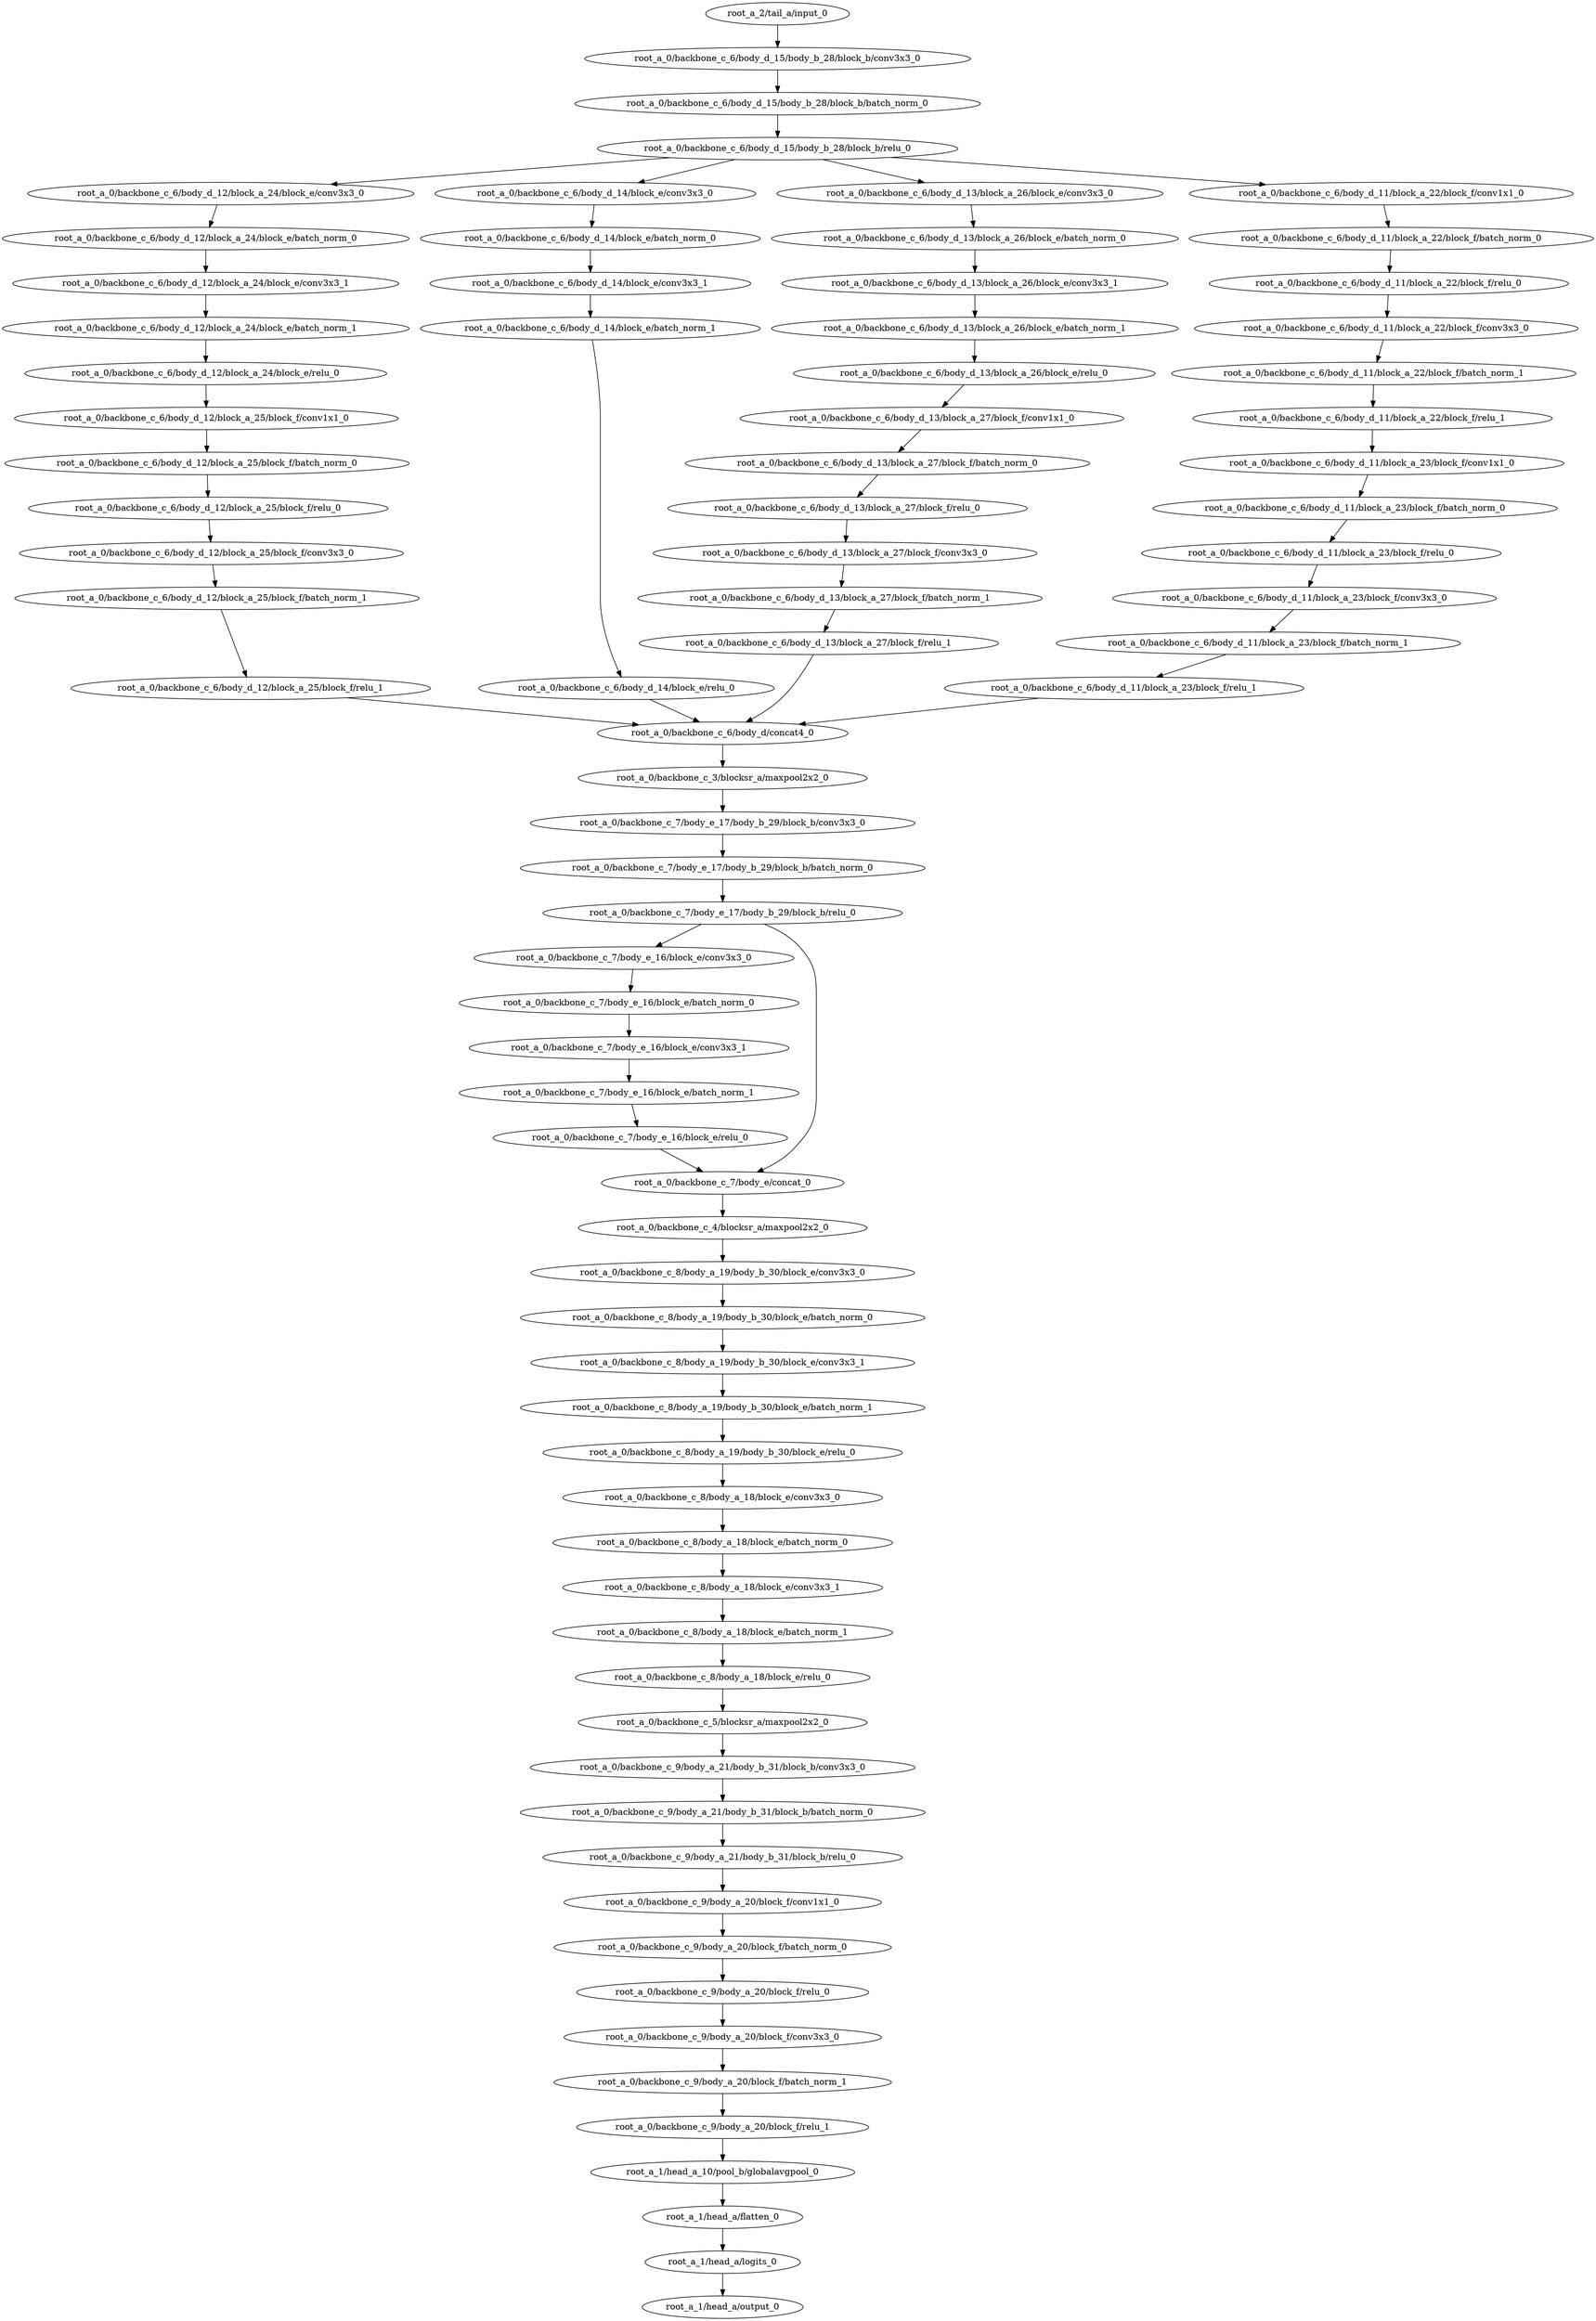digraph root_a {
	"root_a_2/tail_a/input_0"
	"root_a_0/backbone_c_6/body_d_15/body_b_28/block_b/conv3x3_0"
	"root_a_0/backbone_c_6/body_d_15/body_b_28/block_b/batch_norm_0"
	"root_a_0/backbone_c_6/body_d_15/body_b_28/block_b/relu_0"
	"root_a_0/backbone_c_6/body_d_12/block_a_24/block_e/conv3x3_0"
	"root_a_0/backbone_c_6/body_d_12/block_a_24/block_e/batch_norm_0"
	"root_a_0/backbone_c_6/body_d_12/block_a_24/block_e/conv3x3_1"
	"root_a_0/backbone_c_6/body_d_12/block_a_24/block_e/batch_norm_1"
	"root_a_0/backbone_c_6/body_d_12/block_a_24/block_e/relu_0"
	"root_a_0/backbone_c_6/body_d_12/block_a_25/block_f/conv1x1_0"
	"root_a_0/backbone_c_6/body_d_12/block_a_25/block_f/batch_norm_0"
	"root_a_0/backbone_c_6/body_d_12/block_a_25/block_f/relu_0"
	"root_a_0/backbone_c_6/body_d_12/block_a_25/block_f/conv3x3_0"
	"root_a_0/backbone_c_6/body_d_12/block_a_25/block_f/batch_norm_1"
	"root_a_0/backbone_c_6/body_d_12/block_a_25/block_f/relu_1"
	"root_a_0/backbone_c_6/body_d_14/block_e/conv3x3_0"
	"root_a_0/backbone_c_6/body_d_14/block_e/batch_norm_0"
	"root_a_0/backbone_c_6/body_d_14/block_e/conv3x3_1"
	"root_a_0/backbone_c_6/body_d_14/block_e/batch_norm_1"
	"root_a_0/backbone_c_6/body_d_14/block_e/relu_0"
	"root_a_0/backbone_c_6/body_d_13/block_a_26/block_e/conv3x3_0"
	"root_a_0/backbone_c_6/body_d_13/block_a_26/block_e/batch_norm_0"
	"root_a_0/backbone_c_6/body_d_13/block_a_26/block_e/conv3x3_1"
	"root_a_0/backbone_c_6/body_d_13/block_a_26/block_e/batch_norm_1"
	"root_a_0/backbone_c_6/body_d_13/block_a_26/block_e/relu_0"
	"root_a_0/backbone_c_6/body_d_13/block_a_27/block_f/conv1x1_0"
	"root_a_0/backbone_c_6/body_d_13/block_a_27/block_f/batch_norm_0"
	"root_a_0/backbone_c_6/body_d_13/block_a_27/block_f/relu_0"
	"root_a_0/backbone_c_6/body_d_13/block_a_27/block_f/conv3x3_0"
	"root_a_0/backbone_c_6/body_d_13/block_a_27/block_f/batch_norm_1"
	"root_a_0/backbone_c_6/body_d_13/block_a_27/block_f/relu_1"
	"root_a_0/backbone_c_6/body_d_11/block_a_22/block_f/conv1x1_0"
	"root_a_0/backbone_c_6/body_d_11/block_a_22/block_f/batch_norm_0"
	"root_a_0/backbone_c_6/body_d_11/block_a_22/block_f/relu_0"
	"root_a_0/backbone_c_6/body_d_11/block_a_22/block_f/conv3x3_0"
	"root_a_0/backbone_c_6/body_d_11/block_a_22/block_f/batch_norm_1"
	"root_a_0/backbone_c_6/body_d_11/block_a_22/block_f/relu_1"
	"root_a_0/backbone_c_6/body_d_11/block_a_23/block_f/conv1x1_0"
	"root_a_0/backbone_c_6/body_d_11/block_a_23/block_f/batch_norm_0"
	"root_a_0/backbone_c_6/body_d_11/block_a_23/block_f/relu_0"
	"root_a_0/backbone_c_6/body_d_11/block_a_23/block_f/conv3x3_0"
	"root_a_0/backbone_c_6/body_d_11/block_a_23/block_f/batch_norm_1"
	"root_a_0/backbone_c_6/body_d_11/block_a_23/block_f/relu_1"
	"root_a_0/backbone_c_6/body_d/concat4_0"
	"root_a_0/backbone_c_3/blocksr_a/maxpool2x2_0"
	"root_a_0/backbone_c_7/body_e_17/body_b_29/block_b/conv3x3_0"
	"root_a_0/backbone_c_7/body_e_17/body_b_29/block_b/batch_norm_0"
	"root_a_0/backbone_c_7/body_e_17/body_b_29/block_b/relu_0"
	"root_a_0/backbone_c_7/body_e_16/block_e/conv3x3_0"
	"root_a_0/backbone_c_7/body_e_16/block_e/batch_norm_0"
	"root_a_0/backbone_c_7/body_e_16/block_e/conv3x3_1"
	"root_a_0/backbone_c_7/body_e_16/block_e/batch_norm_1"
	"root_a_0/backbone_c_7/body_e_16/block_e/relu_0"
	"root_a_0/backbone_c_7/body_e/concat_0"
	"root_a_0/backbone_c_4/blocksr_a/maxpool2x2_0"
	"root_a_0/backbone_c_8/body_a_19/body_b_30/block_e/conv3x3_0"
	"root_a_0/backbone_c_8/body_a_19/body_b_30/block_e/batch_norm_0"
	"root_a_0/backbone_c_8/body_a_19/body_b_30/block_e/conv3x3_1"
	"root_a_0/backbone_c_8/body_a_19/body_b_30/block_e/batch_norm_1"
	"root_a_0/backbone_c_8/body_a_19/body_b_30/block_e/relu_0"
	"root_a_0/backbone_c_8/body_a_18/block_e/conv3x3_0"
	"root_a_0/backbone_c_8/body_a_18/block_e/batch_norm_0"
	"root_a_0/backbone_c_8/body_a_18/block_e/conv3x3_1"
	"root_a_0/backbone_c_8/body_a_18/block_e/batch_norm_1"
	"root_a_0/backbone_c_8/body_a_18/block_e/relu_0"
	"root_a_0/backbone_c_5/blocksr_a/maxpool2x2_0"
	"root_a_0/backbone_c_9/body_a_21/body_b_31/block_b/conv3x3_0"
	"root_a_0/backbone_c_9/body_a_21/body_b_31/block_b/batch_norm_0"
	"root_a_0/backbone_c_9/body_a_21/body_b_31/block_b/relu_0"
	"root_a_0/backbone_c_9/body_a_20/block_f/conv1x1_0"
	"root_a_0/backbone_c_9/body_a_20/block_f/batch_norm_0"
	"root_a_0/backbone_c_9/body_a_20/block_f/relu_0"
	"root_a_0/backbone_c_9/body_a_20/block_f/conv3x3_0"
	"root_a_0/backbone_c_9/body_a_20/block_f/batch_norm_1"
	"root_a_0/backbone_c_9/body_a_20/block_f/relu_1"
	"root_a_1/head_a_10/pool_b/globalavgpool_0"
	"root_a_1/head_a/flatten_0"
	"root_a_1/head_a/logits_0"
	"root_a_1/head_a/output_0"

	"root_a_2/tail_a/input_0" -> "root_a_0/backbone_c_6/body_d_15/body_b_28/block_b/conv3x3_0"
	"root_a_0/backbone_c_6/body_d_15/body_b_28/block_b/conv3x3_0" -> "root_a_0/backbone_c_6/body_d_15/body_b_28/block_b/batch_norm_0"
	"root_a_0/backbone_c_6/body_d_15/body_b_28/block_b/batch_norm_0" -> "root_a_0/backbone_c_6/body_d_15/body_b_28/block_b/relu_0"
	"root_a_0/backbone_c_6/body_d_15/body_b_28/block_b/relu_0" -> "root_a_0/backbone_c_6/body_d_12/block_a_24/block_e/conv3x3_0"
	"root_a_0/backbone_c_6/body_d_12/block_a_24/block_e/conv3x3_0" -> "root_a_0/backbone_c_6/body_d_12/block_a_24/block_e/batch_norm_0"
	"root_a_0/backbone_c_6/body_d_12/block_a_24/block_e/batch_norm_0" -> "root_a_0/backbone_c_6/body_d_12/block_a_24/block_e/conv3x3_1"
	"root_a_0/backbone_c_6/body_d_12/block_a_24/block_e/conv3x3_1" -> "root_a_0/backbone_c_6/body_d_12/block_a_24/block_e/batch_norm_1"
	"root_a_0/backbone_c_6/body_d_12/block_a_24/block_e/batch_norm_1" -> "root_a_0/backbone_c_6/body_d_12/block_a_24/block_e/relu_0"
	"root_a_0/backbone_c_6/body_d_12/block_a_24/block_e/relu_0" -> "root_a_0/backbone_c_6/body_d_12/block_a_25/block_f/conv1x1_0"
	"root_a_0/backbone_c_6/body_d_12/block_a_25/block_f/conv1x1_0" -> "root_a_0/backbone_c_6/body_d_12/block_a_25/block_f/batch_norm_0"
	"root_a_0/backbone_c_6/body_d_12/block_a_25/block_f/batch_norm_0" -> "root_a_0/backbone_c_6/body_d_12/block_a_25/block_f/relu_0"
	"root_a_0/backbone_c_6/body_d_12/block_a_25/block_f/relu_0" -> "root_a_0/backbone_c_6/body_d_12/block_a_25/block_f/conv3x3_0"
	"root_a_0/backbone_c_6/body_d_12/block_a_25/block_f/conv3x3_0" -> "root_a_0/backbone_c_6/body_d_12/block_a_25/block_f/batch_norm_1"
	"root_a_0/backbone_c_6/body_d_12/block_a_25/block_f/batch_norm_1" -> "root_a_0/backbone_c_6/body_d_12/block_a_25/block_f/relu_1"
	"root_a_0/backbone_c_6/body_d_15/body_b_28/block_b/relu_0" -> "root_a_0/backbone_c_6/body_d_14/block_e/conv3x3_0"
	"root_a_0/backbone_c_6/body_d_14/block_e/conv3x3_0" -> "root_a_0/backbone_c_6/body_d_14/block_e/batch_norm_0"
	"root_a_0/backbone_c_6/body_d_14/block_e/batch_norm_0" -> "root_a_0/backbone_c_6/body_d_14/block_e/conv3x3_1"
	"root_a_0/backbone_c_6/body_d_14/block_e/conv3x3_1" -> "root_a_0/backbone_c_6/body_d_14/block_e/batch_norm_1"
	"root_a_0/backbone_c_6/body_d_14/block_e/batch_norm_1" -> "root_a_0/backbone_c_6/body_d_14/block_e/relu_0"
	"root_a_0/backbone_c_6/body_d_15/body_b_28/block_b/relu_0" -> "root_a_0/backbone_c_6/body_d_13/block_a_26/block_e/conv3x3_0"
	"root_a_0/backbone_c_6/body_d_13/block_a_26/block_e/conv3x3_0" -> "root_a_0/backbone_c_6/body_d_13/block_a_26/block_e/batch_norm_0"
	"root_a_0/backbone_c_6/body_d_13/block_a_26/block_e/batch_norm_0" -> "root_a_0/backbone_c_6/body_d_13/block_a_26/block_e/conv3x3_1"
	"root_a_0/backbone_c_6/body_d_13/block_a_26/block_e/conv3x3_1" -> "root_a_0/backbone_c_6/body_d_13/block_a_26/block_e/batch_norm_1"
	"root_a_0/backbone_c_6/body_d_13/block_a_26/block_e/batch_norm_1" -> "root_a_0/backbone_c_6/body_d_13/block_a_26/block_e/relu_0"
	"root_a_0/backbone_c_6/body_d_13/block_a_26/block_e/relu_0" -> "root_a_0/backbone_c_6/body_d_13/block_a_27/block_f/conv1x1_0"
	"root_a_0/backbone_c_6/body_d_13/block_a_27/block_f/conv1x1_0" -> "root_a_0/backbone_c_6/body_d_13/block_a_27/block_f/batch_norm_0"
	"root_a_0/backbone_c_6/body_d_13/block_a_27/block_f/batch_norm_0" -> "root_a_0/backbone_c_6/body_d_13/block_a_27/block_f/relu_0"
	"root_a_0/backbone_c_6/body_d_13/block_a_27/block_f/relu_0" -> "root_a_0/backbone_c_6/body_d_13/block_a_27/block_f/conv3x3_0"
	"root_a_0/backbone_c_6/body_d_13/block_a_27/block_f/conv3x3_0" -> "root_a_0/backbone_c_6/body_d_13/block_a_27/block_f/batch_norm_1"
	"root_a_0/backbone_c_6/body_d_13/block_a_27/block_f/batch_norm_1" -> "root_a_0/backbone_c_6/body_d_13/block_a_27/block_f/relu_1"
	"root_a_0/backbone_c_6/body_d_15/body_b_28/block_b/relu_0" -> "root_a_0/backbone_c_6/body_d_11/block_a_22/block_f/conv1x1_0"
	"root_a_0/backbone_c_6/body_d_11/block_a_22/block_f/conv1x1_0" -> "root_a_0/backbone_c_6/body_d_11/block_a_22/block_f/batch_norm_0"
	"root_a_0/backbone_c_6/body_d_11/block_a_22/block_f/batch_norm_0" -> "root_a_0/backbone_c_6/body_d_11/block_a_22/block_f/relu_0"
	"root_a_0/backbone_c_6/body_d_11/block_a_22/block_f/relu_0" -> "root_a_0/backbone_c_6/body_d_11/block_a_22/block_f/conv3x3_0"
	"root_a_0/backbone_c_6/body_d_11/block_a_22/block_f/conv3x3_0" -> "root_a_0/backbone_c_6/body_d_11/block_a_22/block_f/batch_norm_1"
	"root_a_0/backbone_c_6/body_d_11/block_a_22/block_f/batch_norm_1" -> "root_a_0/backbone_c_6/body_d_11/block_a_22/block_f/relu_1"
	"root_a_0/backbone_c_6/body_d_11/block_a_22/block_f/relu_1" -> "root_a_0/backbone_c_6/body_d_11/block_a_23/block_f/conv1x1_0"
	"root_a_0/backbone_c_6/body_d_11/block_a_23/block_f/conv1x1_0" -> "root_a_0/backbone_c_6/body_d_11/block_a_23/block_f/batch_norm_0"
	"root_a_0/backbone_c_6/body_d_11/block_a_23/block_f/batch_norm_0" -> "root_a_0/backbone_c_6/body_d_11/block_a_23/block_f/relu_0"
	"root_a_0/backbone_c_6/body_d_11/block_a_23/block_f/relu_0" -> "root_a_0/backbone_c_6/body_d_11/block_a_23/block_f/conv3x3_0"
	"root_a_0/backbone_c_6/body_d_11/block_a_23/block_f/conv3x3_0" -> "root_a_0/backbone_c_6/body_d_11/block_a_23/block_f/batch_norm_1"
	"root_a_0/backbone_c_6/body_d_11/block_a_23/block_f/batch_norm_1" -> "root_a_0/backbone_c_6/body_d_11/block_a_23/block_f/relu_1"
	"root_a_0/backbone_c_6/body_d_12/block_a_25/block_f/relu_1" -> "root_a_0/backbone_c_6/body_d/concat4_0"
	"root_a_0/backbone_c_6/body_d_14/block_e/relu_0" -> "root_a_0/backbone_c_6/body_d/concat4_0"
	"root_a_0/backbone_c_6/body_d_13/block_a_27/block_f/relu_1" -> "root_a_0/backbone_c_6/body_d/concat4_0"
	"root_a_0/backbone_c_6/body_d_11/block_a_23/block_f/relu_1" -> "root_a_0/backbone_c_6/body_d/concat4_0"
	"root_a_0/backbone_c_6/body_d/concat4_0" -> "root_a_0/backbone_c_3/blocksr_a/maxpool2x2_0"
	"root_a_0/backbone_c_3/blocksr_a/maxpool2x2_0" -> "root_a_0/backbone_c_7/body_e_17/body_b_29/block_b/conv3x3_0"
	"root_a_0/backbone_c_7/body_e_17/body_b_29/block_b/conv3x3_0" -> "root_a_0/backbone_c_7/body_e_17/body_b_29/block_b/batch_norm_0"
	"root_a_0/backbone_c_7/body_e_17/body_b_29/block_b/batch_norm_0" -> "root_a_0/backbone_c_7/body_e_17/body_b_29/block_b/relu_0"
	"root_a_0/backbone_c_7/body_e_17/body_b_29/block_b/relu_0" -> "root_a_0/backbone_c_7/body_e_16/block_e/conv3x3_0"
	"root_a_0/backbone_c_7/body_e_16/block_e/conv3x3_0" -> "root_a_0/backbone_c_7/body_e_16/block_e/batch_norm_0"
	"root_a_0/backbone_c_7/body_e_16/block_e/batch_norm_0" -> "root_a_0/backbone_c_7/body_e_16/block_e/conv3x3_1"
	"root_a_0/backbone_c_7/body_e_16/block_e/conv3x3_1" -> "root_a_0/backbone_c_7/body_e_16/block_e/batch_norm_1"
	"root_a_0/backbone_c_7/body_e_16/block_e/batch_norm_1" -> "root_a_0/backbone_c_7/body_e_16/block_e/relu_0"
	"root_a_0/backbone_c_7/body_e_17/body_b_29/block_b/relu_0" -> "root_a_0/backbone_c_7/body_e/concat_0"
	"root_a_0/backbone_c_7/body_e_16/block_e/relu_0" -> "root_a_0/backbone_c_7/body_e/concat_0"
	"root_a_0/backbone_c_7/body_e/concat_0" -> "root_a_0/backbone_c_4/blocksr_a/maxpool2x2_0"
	"root_a_0/backbone_c_4/blocksr_a/maxpool2x2_0" -> "root_a_0/backbone_c_8/body_a_19/body_b_30/block_e/conv3x3_0"
	"root_a_0/backbone_c_8/body_a_19/body_b_30/block_e/conv3x3_0" -> "root_a_0/backbone_c_8/body_a_19/body_b_30/block_e/batch_norm_0"
	"root_a_0/backbone_c_8/body_a_19/body_b_30/block_e/batch_norm_0" -> "root_a_0/backbone_c_8/body_a_19/body_b_30/block_e/conv3x3_1"
	"root_a_0/backbone_c_8/body_a_19/body_b_30/block_e/conv3x3_1" -> "root_a_0/backbone_c_8/body_a_19/body_b_30/block_e/batch_norm_1"
	"root_a_0/backbone_c_8/body_a_19/body_b_30/block_e/batch_norm_1" -> "root_a_0/backbone_c_8/body_a_19/body_b_30/block_e/relu_0"
	"root_a_0/backbone_c_8/body_a_19/body_b_30/block_e/relu_0" -> "root_a_0/backbone_c_8/body_a_18/block_e/conv3x3_0"
	"root_a_0/backbone_c_8/body_a_18/block_e/conv3x3_0" -> "root_a_0/backbone_c_8/body_a_18/block_e/batch_norm_0"
	"root_a_0/backbone_c_8/body_a_18/block_e/batch_norm_0" -> "root_a_0/backbone_c_8/body_a_18/block_e/conv3x3_1"
	"root_a_0/backbone_c_8/body_a_18/block_e/conv3x3_1" -> "root_a_0/backbone_c_8/body_a_18/block_e/batch_norm_1"
	"root_a_0/backbone_c_8/body_a_18/block_e/batch_norm_1" -> "root_a_0/backbone_c_8/body_a_18/block_e/relu_0"
	"root_a_0/backbone_c_8/body_a_18/block_e/relu_0" -> "root_a_0/backbone_c_5/blocksr_a/maxpool2x2_0"
	"root_a_0/backbone_c_5/blocksr_a/maxpool2x2_0" -> "root_a_0/backbone_c_9/body_a_21/body_b_31/block_b/conv3x3_0"
	"root_a_0/backbone_c_9/body_a_21/body_b_31/block_b/conv3x3_0" -> "root_a_0/backbone_c_9/body_a_21/body_b_31/block_b/batch_norm_0"
	"root_a_0/backbone_c_9/body_a_21/body_b_31/block_b/batch_norm_0" -> "root_a_0/backbone_c_9/body_a_21/body_b_31/block_b/relu_0"
	"root_a_0/backbone_c_9/body_a_21/body_b_31/block_b/relu_0" -> "root_a_0/backbone_c_9/body_a_20/block_f/conv1x1_0"
	"root_a_0/backbone_c_9/body_a_20/block_f/conv1x1_0" -> "root_a_0/backbone_c_9/body_a_20/block_f/batch_norm_0"
	"root_a_0/backbone_c_9/body_a_20/block_f/batch_norm_0" -> "root_a_0/backbone_c_9/body_a_20/block_f/relu_0"
	"root_a_0/backbone_c_9/body_a_20/block_f/relu_0" -> "root_a_0/backbone_c_9/body_a_20/block_f/conv3x3_0"
	"root_a_0/backbone_c_9/body_a_20/block_f/conv3x3_0" -> "root_a_0/backbone_c_9/body_a_20/block_f/batch_norm_1"
	"root_a_0/backbone_c_9/body_a_20/block_f/batch_norm_1" -> "root_a_0/backbone_c_9/body_a_20/block_f/relu_1"
	"root_a_0/backbone_c_9/body_a_20/block_f/relu_1" -> "root_a_1/head_a_10/pool_b/globalavgpool_0"
	"root_a_1/head_a_10/pool_b/globalavgpool_0" -> "root_a_1/head_a/flatten_0"
	"root_a_1/head_a/flatten_0" -> "root_a_1/head_a/logits_0"
	"root_a_1/head_a/logits_0" -> "root_a_1/head_a/output_0"

}